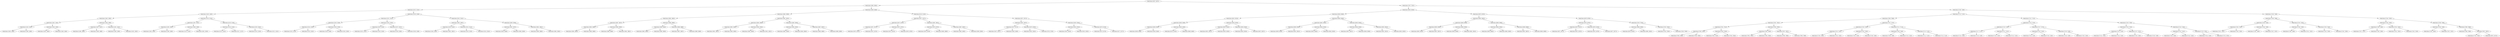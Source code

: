 digraph G{
122883338 [label="Node{data=[6307, 6307]}"]
122883338 -> 666641942
666641942 [label="Node{data=[3863, 3863]}"]
666641942 -> 960604060
960604060 [label="Node{data=[2322, 2322]}"]
960604060 -> 1349393271
1349393271 [label="Node{data=[1493, 1493]}"]
1349393271 -> 1338668845
1338668845 [label="Node{data=[1485, 1485]}"]
1338668845 -> 159413332
159413332 [label="Node{data=[1481, 1481]}"]
159413332 -> 1028214719
1028214719 [label="Node{data=[1443, 1443]}"]
1028214719 -> 500977346
500977346 [label="Node{data=[1000, 1000]}"]
1028214719 -> 20132171
20132171 [label="Node{data=[1480, 1480]}"]
159413332 -> 186370029
186370029 [label="Node{data=[1483, 1483]}"]
186370029 -> 2094548358
2094548358 [label="Node{data=[1482, 1482]}"]
186370029 -> 51228289
51228289 [label="Node{data=[1484, 1484]}"]
1338668845 -> 455896770
455896770 [label="Node{data=[1489, 1489]}"]
455896770 -> 1323165413
1323165413 [label="Node{data=[1487, 1487]}"]
1323165413 -> 1880587981
1880587981 [label="Node{data=[1486, 1486]}"]
1323165413 -> 511754216
511754216 [label="Node{data=[1488, 1488]}"]
455896770 -> 1721931908
1721931908 [label="Node{data=[1491, 1491]}"]
1721931908 -> 1198108795
1198108795 [label="Node{data=[1490, 1490]}"]
1721931908 -> 214126413
214126413 [label="Node{data=[1492, 1492]}"]
1349393271 -> 396873410
396873410 [label="Node{data=[2314, 2314]}"]
396873410 -> 1706234378
1706234378 [label="Node{data=[1497, 1497]}"]
1706234378 -> 1867750575
1867750575 [label="Node{data=[1495, 1495]}"]
1867750575 -> 2046562095
2046562095 [label="Node{data=[1494, 1494]}"]
1867750575 -> 1342443276
1342443276 [label="Node{data=[1496, 1496]}"]
1706234378 -> 769287236
769287236 [label="Node{data=[1669, 1669]}"]
769287236 -> 1587487668
1587487668 [label="Node{data=[1514, 1514]}"]
769287236 -> 1199823423
1199823423 [label="Node{data=[1855, 1855]}"]
396873410 -> 932172204
932172204 [label="Node{data=[2318, 2318]}"]
932172204 -> 1225358173
1225358173 [label="Node{data=[2316, 2316]}"]
1225358173 -> 1848402763
1848402763 [label="Node{data=[2315, 2315]}"]
1225358173 -> 933699219
933699219 [label="Node{data=[2317, 2317]}"]
932172204 -> 2121055098
2121055098 [label="Node{data=[2320, 2320]}"]
2121055098 -> 2084435065
2084435065 [label="Node{data=[2319, 2319]}"]
2121055098 -> 1896277646
1896277646 [label="Node{data=[2321, 2321]}"]
960604060 -> 2128227771
2128227771 [label="Node{data=[2339, 2339]}"]
2128227771 -> 1702297201
1702297201 [label="Node{data=[2331, 2331]}"]
1702297201 -> 1996181658
1996181658 [label="Node{data=[2326, 2326]}"]
1996181658 -> 806353501
806353501 [label="Node{data=[2324, 2324]}"]
806353501 -> 521645586
521645586 [label="Node{data=[2323, 2323]}"]
806353501 -> 1296064247
1296064247 [label="Node{data=[2325, 2325]}"]
1996181658 -> 1637070917
1637070917 [label="Node{data=[2329, 2329]}"]
1637070917 -> 780237624
780237624 [label="Node{data=[2328, 2328]}"]
1637070917 -> 205797316
205797316 [label="Node{data=[2330, 2330]}"]
1702297201 -> 1128032093
1128032093 [label="Node{data=[2335, 2335]}"]
1128032093 -> 1066516207
1066516207 [label="Node{data=[2333, 2333]}"]
1066516207 -> 443308702
443308702 [label="Node{data=[2332, 2332]}"]
1066516207 -> 935044096
935044096 [label="Node{data=[2334, 2334]}"]
1128032093 -> 396180261
396180261 [label="Node{data=[2337, 2337]}"]
396180261 -> 625576447
625576447 [label="Node{data=[2336, 2336]}"]
396180261 -> 1560911714
1560911714 [label="Node{data=[2338, 2338]}"]
2128227771 -> 939047783
939047783 [label="Node{data=[3541, 3541]}"]
939047783 -> 1237514926
1237514926 [label="Node{data=[2987, 2987]}"]
1237514926 -> 548246552
548246552 [label="Node{data=[2354, 2354]}"]
548246552 -> 835648992
835648992 [label="Node{data=[2340, 2340]}"]
548246552 -> 1134517053
1134517053 [label="Node{data=[2961, 2961]}"]
1237514926 -> 492228202
492228202 [label="Node{data=[3312, 3312]}"]
492228202 -> 1368884364
1368884364 [label="Node{data=[3233, 3233]}"]
492228202 -> 401625763
401625763 [label="Node{data=[3324, 3324]}"]
939047783 -> 772777427
772777427 [label="Node{data=[3859, 3859]}"]
772777427 -> 83954662
83954662 [label="Node{data=[3857, 3857]}"]
83954662 -> 1751075886
1751075886 [label="Node{data=[3828, 3828]}"]
83954662 -> 2108649164
2108649164 [label="Node{data=[3858, 3858]}"]
772777427 -> 777874839
777874839 [label="Node{data=[3861, 3861]}"]
777874839 -> 596512129
596512129 [label="Node{data=[3860, 3860]}"]
777874839 -> 824318946
824318946 [label="Node{data=[3862, 3862]}"]
666641942 -> 930990596
930990596 [label="Node{data=[4969, 4969]}"]
930990596 -> 1921595561
1921595561 [label="Node{data=[3890, 3890]}"]
1921595561 -> 565760380
565760380 [label="Node{data=[3882, 3882]}"]
565760380 -> 6566818
6566818 [label="Node{data=[3867, 3867]}"]
6566818 -> 1494279232
1494279232 [label="Node{data=[3865, 3865]}"]
1494279232 -> 1650967483
1650967483 [label="Node{data=[3864, 3864]}"]
1494279232 -> 87285178
87285178 [label="Node{data=[3866, 3866]}"]
6566818 -> 610998173
610998173 [label="Node{data=[3869, 3869]}"]
610998173 -> 2047329716
2047329716 [label="Node{data=[3868, 3868]}"]
610998173 -> 648129364
648129364 [label="Node{data=[3881, 3881]}"]
565760380 -> 1029991479
1029991479 [label="Node{data=[3886, 3886]}"]
1029991479 -> 1104106489
1104106489 [label="Node{data=[3884, 3884]}"]
1104106489 -> 94438417
94438417 [label="Node{data=[3883, 3883]}"]
1104106489 -> 787604730
787604730 [label="Node{data=[3885, 3885]}"]
1029991479 -> 812265671
812265671 [label="Node{data=[3888, 3888]}"]
812265671 -> 193064360
193064360 [label="Node{data=[3887, 3887]}"]
812265671 -> 109961541
109961541 [label="Node{data=[3889, 3889]}"]
1921595561 -> 670700378
670700378 [label="Node{data=[4961, 4961]}"]
670700378 -> 1190654826
1190654826 [label="Node{data=[3894, 3894]}"]
1190654826 -> 1109371569
1109371569 [label="Node{data=[3892, 3892]}"]
1109371569 -> 728890494
728890494 [label="Node{data=[3891, 3891]}"]
1109371569 -> 1558600329
1558600329 [label="Node{data=[3893, 3893]}"]
1190654826 -> 636718812
636718812 [label="Node{data=[3940, 3940]}"]
636718812 -> 445051633
445051633 [label="Node{data=[3895, 3895]}"]
636718812 -> 1051754451
1051754451 [label="Node{data=[4951, 4951]}"]
670700378 -> 1349277854
1349277854 [label="Node{data=[4965, 4965]}"]
1349277854 -> 1775282465
1775282465 [label="Node{data=[4963, 4963]}"]
1775282465 -> 1147985808
1147985808 [label="Node{data=[4962, 4962]}"]
1775282465 -> 2040495657
2040495657 [label="Node{data=[4964, 4964]}"]
1349277854 -> 1267032364
1267032364 [label="Node{data=[4967, 4967]}"]
1267032364 -> 661672156
661672156 [label="Node{data=[4966, 4966]}"]
1267032364 -> 96639997
96639997 [label="Node{data=[4968, 4968]}"]
930990596 -> 128893786
128893786 [label="Node{data=[5216, 5216]}"]
128893786 -> 1732398722
1732398722 [label="Node{data=[4977, 4977]}"]
1732398722 -> 1108411398
1108411398 [label="Node{data=[4973, 4973]}"]
1108411398 -> 1394438858
1394438858 [label="Node{data=[4971, 4971]}"]
1394438858 -> 584634336
584634336 [label="Node{data=[4970, 4970]}"]
1394438858 -> 1469821799
1469821799 [label="Node{data=[4972, 4972]}"]
1108411398 -> 501263526
501263526 [label="Node{data=[4975, 4975]}"]
501263526 -> 626202354
626202354 [label="Node{data=[4974, 4974]}"]
501263526 -> 1099983479
1099983479 [label="Node{data=[4976, 4976]}"]
1732398722 -> 1268447657
1268447657 [label="Node{data=[4981, 4981]}"]
1268447657 -> 1401420256
1401420256 [label="Node{data=[4979, 4979]}"]
1401420256 -> 1851691492
1851691492 [label="Node{data=[4978, 4978]}"]
1401420256 -> 752848266
752848266 [label="Node{data=[4980, 4980]}"]
1268447657 -> 815033865
815033865 [label="Node{data=[4987, 4987]}"]
815033865 -> 1555093762
1555093762 [label="Node{data=[4982, 4982]}"]
815033865 -> 1190900417
1190900417 [label="Node{data=[5006, 5006]}"]
128893786 -> 379110473
379110473 [label="Node{data=[5871, 5871]}"]
379110473 -> 99550389
99550389 [label="Node{data=[5607, 5607]}"]
99550389 -> 1598924227
1598924227 [label="Node{data=[5471, 5471]}"]
1598924227 -> 1144748369
1144748369 [label="Node{data=[5457, 5457]}"]
1598924227 -> 340870931
340870931 [label="Node{data=[5483, 5483]}"]
99550389 -> 1768305536
1768305536 [label="Node{data=[5679, 5679]}"]
1768305536 -> 1530388690
1530388690 [label="Node{data=[5642, 5642]}"]
1768305536 -> 1146743572
1146743572 [label="Node{data=[5703, 5703]}"]
379110473 -> 1512981843
1512981843 [label="Node{data=[5926, 5926]}"]
1512981843 -> 42768293
42768293 [label="Node{data=[5924, 5924]}"]
42768293 -> 1717159510
1717159510 [label="Node{data=[5923, 5923]}"]
42768293 -> 1834188994
1834188994 [label="Node{data=[5925, 5925]}"]
1512981843 -> 1174361318
1174361318 [label="Node{data=[6276, 6276]}"]
1174361318 -> 589873731
589873731 [label="Node{data=[6275, 6275]}"]
1174361318 -> 200006406
200006406 [label="Node{data=[6277, 6277]}"]
122883338 -> 2052001577
2052001577 [label="Node{data=[7037, 7037]}"]
2052001577 -> 1160264930
1160264930 [label="Node{data=[6954, 6954]}"]
1160264930 -> 544724190
544724190 [label="Node{data=[6938, 6938]}"]
544724190 -> 1972439101
1972439101 [label="Node{data=[6915, 6915]}"]
1972439101 -> 2007328737
2007328737 [label="Node{data=[6360, 6360]}"]
2007328737 -> 1936628443
1936628443 [label="Node{data=[6309, 6309]}"]
1936628443 -> 1830908236
1830908236 [label="Node{data=[6308, 6308]}"]
1936628443 -> 277630005
277630005 [label="Node{data=[6346, 6346]}"]
2007328737 -> 1288354730
1288354730 [label="Node{data=[6400, 6400]}"]
1288354730 -> 1274370218
1274370218 [label="Node{data=[6376, 6376]}"]
1288354730 -> 758705033
758705033 [label="Node{data=[6480, 6480]}"]
1972439101 -> 1604839423
1604839423 [label="Node{data=[6934, 6934]}"]
1604839423 -> 1177096266
1177096266 [label="Node{data=[6932, 6932]}"]
1177096266 -> 670576685
670576685 [label="Node{data=[6931, 6931]}"]
1177096266 -> 1299641336
1299641336 [label="Node{data=[6933, 6933]}"]
1604839423 -> 764308918
764308918 [label="Node{data=[6936, 6936]}"]
764308918 -> 598446861
598446861 [label="Node{data=[6935, 6935]}"]
764308918 -> 1161082381
1161082381 [label="Node{data=[6937, 6937]}"]
544724190 -> 1067938912
1067938912 [label="Node{data=[6946, 6946]}"]
1067938912 -> 1637506559
1637506559 [label="Node{data=[6942, 6942]}"]
1637506559 -> 517380410
517380410 [label="Node{data=[6940, 6940]}"]
517380410 -> 2117255219
2117255219 [label="Node{data=[6939, 6939]}"]
517380410 -> 2058534881
2058534881 [label="Node{data=[6941, 6941]}"]
1637506559 -> 1232367853
1232367853 [label="Node{data=[6944, 6944]}"]
1232367853 -> 1673605040
1673605040 [label="Node{data=[6943, 6943]}"]
1232367853 -> 186276003
186276003 [label="Node{data=[6945, 6945]}"]
1067938912 -> 1681433494
1681433494 [label="Node{data=[6950, 6950]}"]
1681433494 -> 237061348
237061348 [label="Node{data=[6948, 6948]}"]
237061348 -> 1685538367
1685538367 [label="Node{data=[6947, 6947]}"]
237061348 -> 1030870354
1030870354 [label="Node{data=[6949, 6949]}"]
1681433494 -> 485815673
485815673 [label="Node{data=[6952, 6952]}"]
485815673 -> 410424423
410424423 [label="Node{data=[6951, 6951]}"]
485815673 -> 1190035432
1190035432 [label="Node{data=[6953, 6953]}"]
1160264930 -> 1963387170
1963387170 [label="Node{data=[6970, 6970]}"]
1963387170 -> 1323468230
1323468230 [label="Node{data=[6962, 6962]}"]
1323468230 -> 1645995473
1645995473 [label="Node{data=[6958, 6958]}"]
1645995473 -> 1463801669
1463801669 [label="Node{data=[6956, 6956]}"]
1463801669 -> 355629945
355629945 [label="Node{data=[6955, 6955]}"]
1463801669 -> 1327763628
1327763628 [label="Node{data=[6957, 6957]}"]
1645995473 -> 1915503092
1915503092 [label="Node{data=[6960, 6960]}"]
1915503092 -> 1535128843
1535128843 [label="Node{data=[6959, 6959]}"]
1915503092 -> 1567581361
1567581361 [label="Node{data=[6961, 6961]}"]
1323468230 -> 849460928
849460928 [label="Node{data=[6966, 6966]}"]
849460928 -> 580024961
580024961 [label="Node{data=[6964, 6964]}"]
580024961 -> 2027961269
2027961269 [label="Node{data=[6963, 6963]}"]
580024961 -> 1586270964
1586270964 [label="Node{data=[6965, 6965]}"]
849460928 -> 1642360923
1642360923 [label="Node{data=[6968, 6968]}"]
1642360923 -> 1343441044
1343441044 [label="Node{data=[6967, 6967]}"]
1642360923 -> 693632176
693632176 [label="Node{data=[6969, 6969]}"]
1963387170 -> 326549596
326549596 [label="Node{data=[6978, 6978]}"]
326549596 -> 1364335809
1364335809 [label="Node{data=[6974, 6974]}"]
1364335809 -> 458209687
458209687 [label="Node{data=[6972, 6972]}"]
458209687 -> 233530418
233530418 [label="Node{data=[6971, 6971]}"]
458209687 -> 683287027
683287027 [label="Node{data=[6973, 6973]}"]
1364335809 -> 1766822961
1766822961 [label="Node{data=[6976, 6976]}"]
1766822961 -> 254413710
254413710 [label="Node{data=[6975, 6975]}"]
1766822961 -> 1496724653
1496724653 [label="Node{data=[6977, 6977]}"]
326549596 -> 553264065
553264065 [label="Node{data=[7033, 7033]}"]
553264065 -> 897697267
897697267 [label="Node{data=[6980, 6980]}"]
897697267 -> 1789447862
1789447862 [label="Node{data=[6979, 6979]}"]
897697267 -> 38997010
38997010 [label="Node{data=[6981, 6981]}"]
553264065 -> 1942406066
1942406066 [label="Node{data=[7035, 7035]}"]
1942406066 -> 1213415012
1213415012 [label="Node{data=[7034, 7034]}"]
1942406066 -> 1688376486
1688376486 [label="Node{data=[7036, 7036]}"]
2052001577 -> 2114664380
2114664380 [label="Node{data=[7180, 7180]}"]
2114664380 -> 999661724
999661724 [label="Node{data=[7115, 7115]}"]
999661724 -> 1793329556
1793329556 [label="Node{data=[7099, 7099]}"]
1793329556 -> 445884362
445884362 [label="Node{data=[7091, 7091]}"]
445884362 -> 1031980531
1031980531 [label="Node{data=[7041, 7041]}"]
1031980531 -> 721748895
721748895 [label="Node{data=[7039, 7039]}"]
721748895 -> 1642534850
1642534850 [label="Node{data=[7038, 7038]}"]
721748895 -> 1724731843
1724731843 [label="Node{data=[7040, 7040]}"]
1031980531 -> 1305193908
1305193908 [label="Node{data=[7043, 7043]}"]
1305193908 -> 1313953385
1313953385 [label="Node{data=[7042, 7042]}"]
1305193908 -> 399573350
399573350 [label="Node{data=[7044, 7044]}"]
445884362 -> 463345942
463345942 [label="Node{data=[7095, 7095]}"]
463345942 -> 195600860
195600860 [label="Node{data=[7093, 7093]}"]
195600860 -> 1334729950
1334729950 [label="Node{data=[7092, 7092]}"]
195600860 -> 1347137144
1347137144 [label="Node{data=[7094, 7094]}"]
463345942 -> 997608398
997608398 [label="Node{data=[7097, 7097]}"]
997608398 -> 1973336893
1973336893 [label="Node{data=[7096, 7096]}"]
997608398 -> 1212899836
1212899836 [label="Node{data=[7098, 7098]}"]
1793329556 -> 1174290147
1174290147 [label="Node{data=[7107, 7107]}"]
1174290147 -> 1289696681
1289696681 [label="Node{data=[7103, 7103]}"]
1289696681 -> 1285044316
1285044316 [label="Node{data=[7101, 7101]}"]
1285044316 -> 1607460018
1607460018 [label="Node{data=[7100, 7100]}"]
1285044316 -> 1811075214
1811075214 [label="Node{data=[7102, 7102]}"]
1289696681 -> 1588970020
1588970020 [label="Node{data=[7105, 7105]}"]
1588970020 -> 1407343478
1407343478 [label="Node{data=[7104, 7104]}"]
1588970020 -> 1940447180
1940447180 [label="Node{data=[7106, 7106]}"]
1174290147 -> 245565335
245565335 [label="Node{data=[7111, 7111]}"]
245565335 -> 2121744517
2121744517 [label="Node{data=[7109, 7109]}"]
2121744517 -> 1066376662
1066376662 [label="Node{data=[7108, 7108]}"]
2121744517 -> 183264084
183264084 [label="Node{data=[7110, 7110]}"]
245565335 -> 476402209
476402209 [label="Node{data=[7113, 7113]}"]
476402209 -> 1490180672
1490180672 [label="Node{data=[7112, 7112]}"]
476402209 -> 460332449
460332449 [label="Node{data=[7114, 7114]}"]
999661724 -> 1919892312
1919892312 [label="Node{data=[7131, 7131]}"]
1919892312 -> 1143839598
1143839598 [label="Node{data=[7123, 7123]}"]
1143839598 -> 250075633
250075633 [label="Node{data=[7119, 7119]}"]
250075633 -> 358699161
358699161 [label="Node{data=[7117, 7117]}"]
358699161 -> 517938326
517938326 [label="Node{data=[7116, 7116]}"]
358699161 -> 914424520
914424520 [label="Node{data=[7118, 7118]}"]
250075633 -> 110718392
110718392 [label="Node{data=[7121, 7121]}"]
110718392 -> 425918570
425918570 [label="Node{data=[7120, 7120]}"]
110718392 -> 2143192188
2143192188 [label="Node{data=[7122, 7122]}"]
1143839598 -> 1100439041
1100439041 [label="Node{data=[7127, 7127]}"]
1100439041 -> 204349222
204349222 [label="Node{data=[7125, 7125]}"]
204349222 -> 231685785
231685785 [label="Node{data=[7124, 7124]}"]
204349222 -> 114935352
114935352 [label="Node{data=[7126, 7126]}"]
1100439041 -> 2110121908
2110121908 [label="Node{data=[7129, 7129]}"]
2110121908 -> 32374789
32374789 [label="Node{data=[7128, 7128]}"]
2110121908 -> 1973538135
1973538135 [label="Node{data=[7130, 7130]}"]
1919892312 -> 1023487453
1023487453 [label="Node{data=[7139, 7139]}"]
1023487453 -> 1865127310
1865127310 [label="Node{data=[7135, 7135]}"]
1865127310 -> 515132998
515132998 [label="Node{data=[7133, 7133]}"]
515132998 -> 1694819250
1694819250 [label="Node{data=[7132, 7132]}"]
515132998 -> 1365202186
1365202186 [label="Node{data=[7134, 7134]}"]
1865127310 -> 1651191114
1651191114 [label="Node{data=[7137, 7137]}"]
1651191114 -> 1586600255
1586600255 [label="Node{data=[7136, 7136]}"]
1651191114 -> 474675244
474675244 [label="Node{data=[7138, 7138]}"]
1023487453 -> 932583850
932583850 [label="Node{data=[7143, 7143]}"]
932583850 -> 212628335
212628335 [label="Node{data=[7141, 7141]}"]
212628335 -> 1579572132
1579572132 [label="Node{data=[7140, 7140]}"]
212628335 -> 359023572
359023572 [label="Node{data=[7142, 7142]}"]
932583850 -> 305808283
305808283 [label="Node{data=[7178, 7178]}"]
305808283 -> 2111991224
2111991224 [label="Node{data=[7144, 7144]}"]
305808283 -> 292938459
292938459 [label="Node{data=[7179, 7179]}"]
2114664380 -> 917142466
917142466 [label="Node{data=[7196, 7196]}"]
917142466 -> 1993134103
1993134103 [label="Node{data=[7188, 7188]}"]
1993134103 -> 405662939
405662939 [label="Node{data=[7184, 7184]}"]
405662939 -> 653305407
653305407 [label="Node{data=[7182, 7182]}"]
653305407 -> 1130478920
1130478920 [label="Node{data=[7181, 7181]}"]
653305407 -> 1404928347
1404928347 [label="Node{data=[7183, 7183]}"]
405662939 -> 604107971
604107971 [label="Node{data=[7186, 7186]}"]
604107971 -> 123961122
123961122 [label="Node{data=[7185, 7185]}"]
604107971 -> 1227229563
1227229563 [label="Node{data=[7187, 7187]}"]
1993134103 -> 1982791261
1982791261 [label="Node{data=[7192, 7192]}"]
1982791261 -> 1562557367
1562557367 [label="Node{data=[7190, 7190]}"]
1562557367 -> 1101288798
1101288798 [label="Node{data=[7189, 7189]}"]
1562557367 -> 942731712
942731712 [label="Node{data=[7191, 7191]}"]
1982791261 -> 971848845
971848845 [label="Node{data=[7194, 7194]}"]
971848845 -> 1910163204
1910163204 [label="Node{data=[7193, 7193]}"]
971848845 -> 305623748
305623748 [label="Node{data=[7195, 7195]}"]
917142466 -> 758529971
758529971 [label="Node{data=[7204, 7204]}"]
758529971 -> 2104457164
2104457164 [label="Node{data=[7200, 7200]}"]
2104457164 -> 1521118594
1521118594 [label="Node{data=[7198, 7198]}"]
1521118594 -> 1940030785
1940030785 [label="Node{data=[7197, 7197]}"]
1521118594 -> 1869997857
1869997857 [label="Node{data=[7199, 7199]}"]
2104457164 -> 1763847188
1763847188 [label="Node{data=[7202, 7202]}"]
1763847188 -> 1617791695
1617791695 [label="Node{data=[7201, 7201]}"]
1763847188 -> 125993742
125993742 [label="Node{data=[7203, 7203]}"]
758529971 -> 1192108080
1192108080 [label="Node{data=[7298, 7298]}"]
1192108080 -> 1068824137
1068824137 [label="Node{data=[7206, 7206]}"]
1068824137 -> 864237698
864237698 [label="Node{data=[7205, 7205]}"]
1068824137 -> 537548559
537548559 [label="Node{data=[7297, 7297]}"]
1192108080 -> 380894366
380894366 [label="Node{data=[7668, 7668]}"]
380894366 -> 237852351
237852351 [label="Node{data=[7566, 7566]}"]
380894366 -> 608188624
608188624 [label="Node{data=[7807, 7807]}"]
608188624 -> 1451270520
1451270520 [label="Node{data=[7792, 7792]}"]
608188624 -> 1608446010
1608446010 [label="Node{data=[8571, 8571]}"]
}